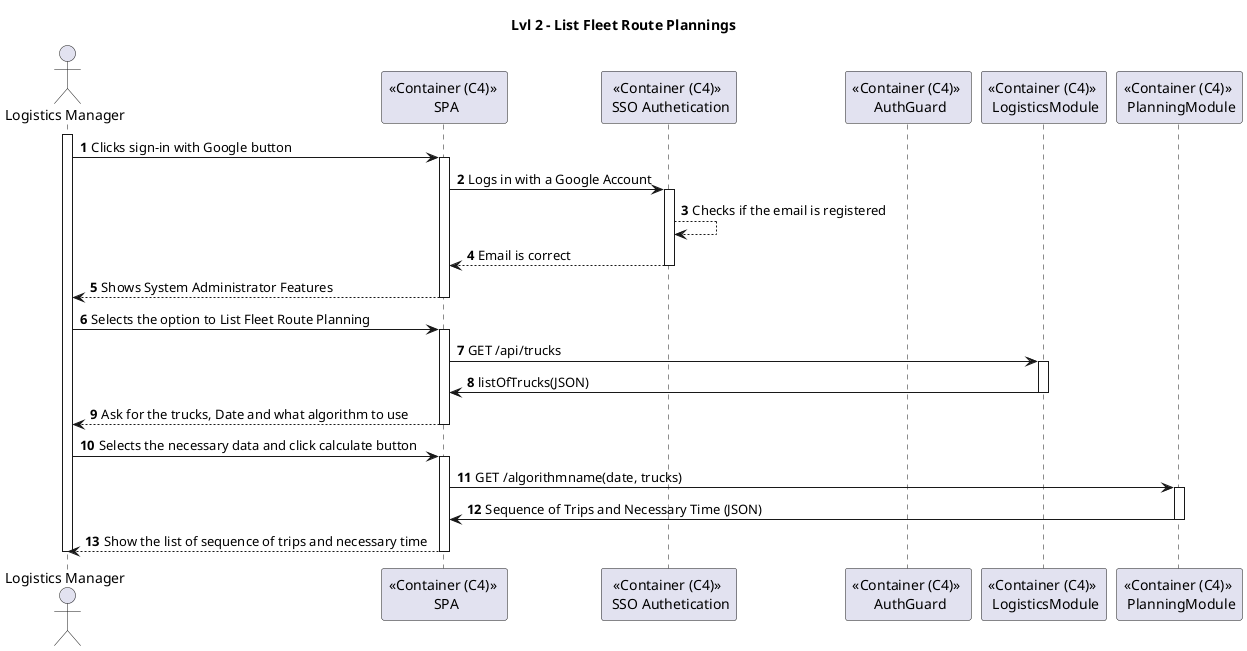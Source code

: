 @startuml USA02

title Lvl 2 - List Fleet Route Plannings

autonumber

actor "Logistics Manager" as LM
participant "<< Container (C4) >> \n SPA" as S
participant "<< Container (C4) >> \n SSO Authetication" as SSO
participant "<< Container (C4) >> \n AuthGuard" as AG
participant "<< Container (C4) >> \n LogisticsModule" as LMD
participant "<< Container (C4) >> \n PlanningModule" as PMD


activate LM
LM -> S : Clicks sign-in with Google button
activate S
S -> SSO : Logs in with a Google Account
activate SSO
SSO --> SSO : Checks if the email is registered
SSO --> S : Email is correct
deactivate SSO

S --> LM : Shows System Administrator Features
deactivate S
LM -> S : Selects the option to List Fleet Route Planning
activate S
S -> LMD : GET /api/trucks
activate LMD

LMD -> S : listOfTrucks(JSON)
deactivate LMD

S --> LM : Ask for the trucks, Date and what algorithm to use
deactivate S

LM -> S : Selects the necessary data and click calculate button
activate S

S -> PMD : GET /algorithmname(date, trucks)
activate PMD

PMD -> S : Sequence of Trips and Necessary Time (JSON)
deactivate PMD

S --> LM : Show the list of sequence of trips and necessary time
deactivate S
deactivate LM

@enduml